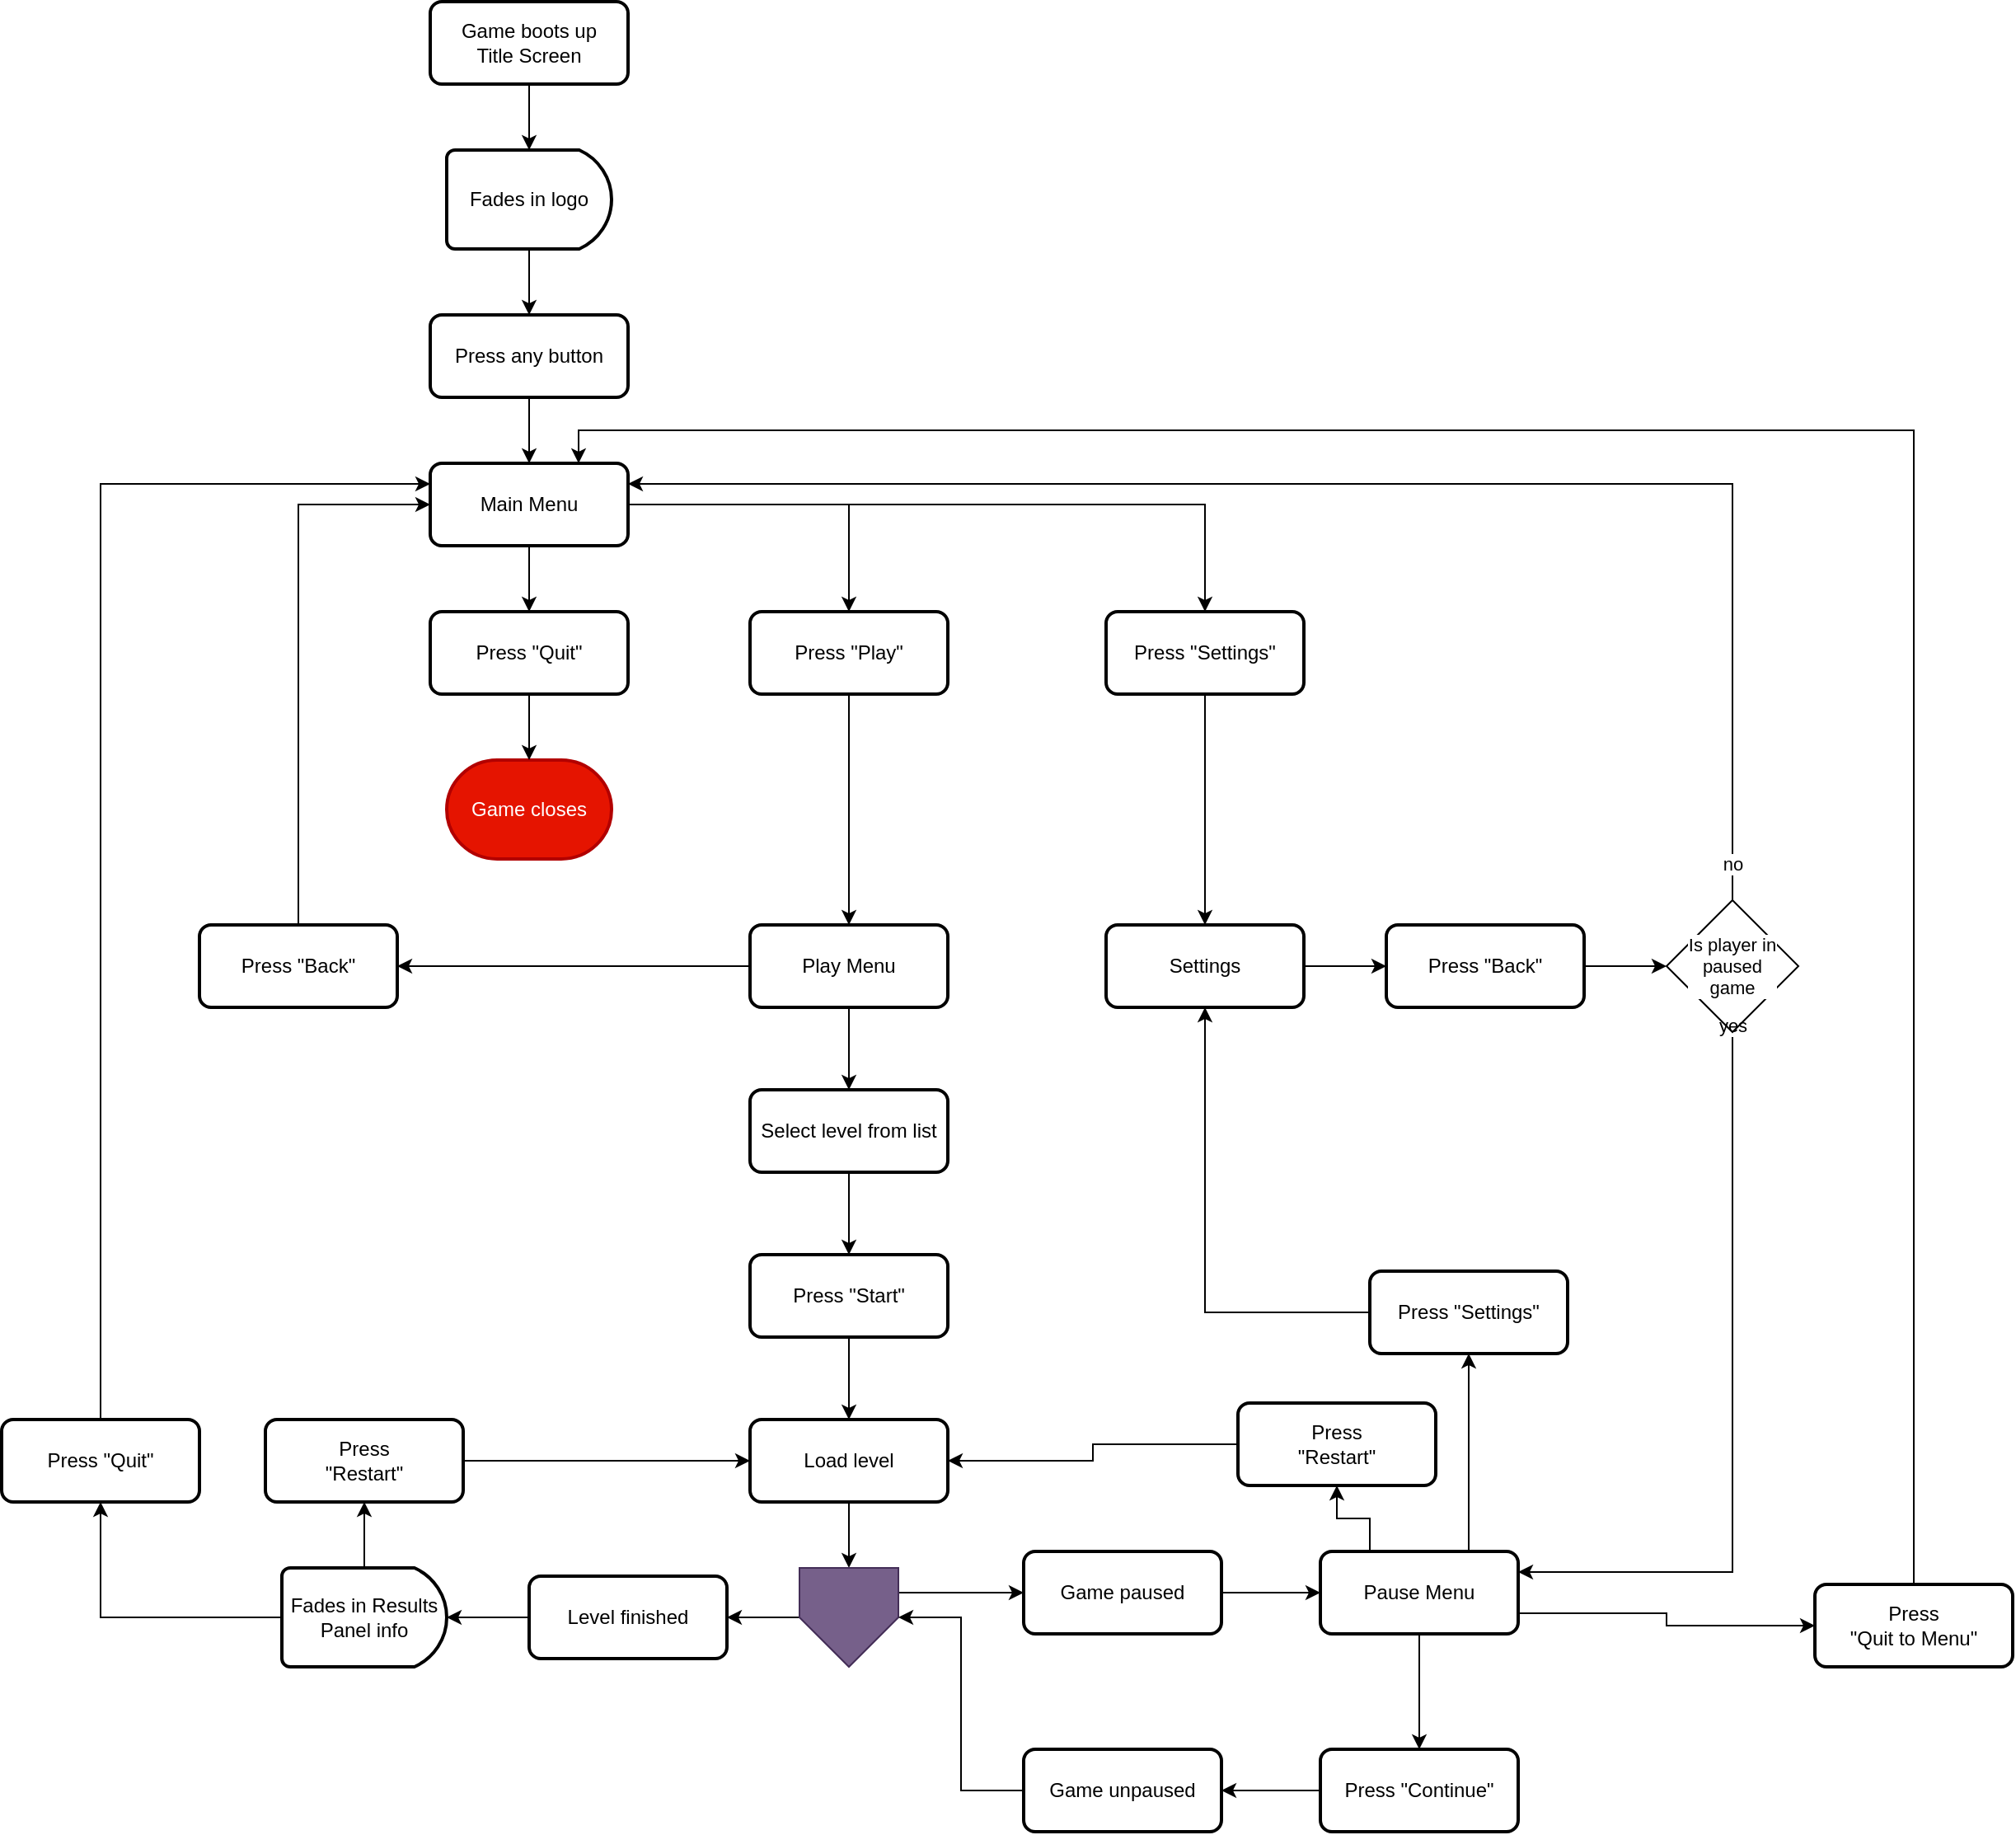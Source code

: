 <mxfile version="22.1.2" type="device">
  <diagram id="C5RBs43oDa-KdzZeNtuy" name="Page-1">
    <mxGraphModel dx="3217" dy="1407" grid="1" gridSize="10" guides="1" tooltips="1" connect="1" arrows="1" fold="1" page="1" pageScale="1" pageWidth="827" pageHeight="1169" math="0" shadow="0">
      <root>
        <mxCell id="WIyWlLk6GJQsqaUBKTNV-0" />
        <mxCell id="WIyWlLk6GJQsqaUBKTNV-1" parent="WIyWlLk6GJQsqaUBKTNV-0" />
        <mxCell id="J8oZv0oB2uVBY7ScQvHy-53" style="edgeStyle=orthogonalEdgeStyle;rounded=0;orthogonalLoop=1;jettySize=auto;html=1;" edge="1" parent="WIyWlLk6GJQsqaUBKTNV-1" source="J8oZv0oB2uVBY7ScQvHy-15" target="J8oZv0oB2uVBY7ScQvHy-52">
          <mxGeometry relative="1" as="geometry" />
        </mxCell>
        <mxCell id="J8oZv0oB2uVBY7ScQvHy-15" value="Fades in logo" style="strokeWidth=2;html=1;shape=mxgraph.flowchart.delay;whiteSpace=wrap;" vertex="1" parent="WIyWlLk6GJQsqaUBKTNV-1">
          <mxGeometry x="170" y="690" width="100" height="60" as="geometry" />
        </mxCell>
        <mxCell id="J8oZv0oB2uVBY7ScQvHy-82" style="edgeStyle=orthogonalEdgeStyle;shape=connector;rounded=0;orthogonalLoop=1;jettySize=auto;html=1;labelBackgroundColor=default;strokeColor=default;align=center;verticalAlign=middle;fontFamily=Helvetica;fontSize=11;fontColor=default;endArrow=classic;" edge="1" parent="WIyWlLk6GJQsqaUBKTNV-1" source="J8oZv0oB2uVBY7ScQvHy-19" target="J8oZv0oB2uVBY7ScQvHy-15">
          <mxGeometry relative="1" as="geometry" />
        </mxCell>
        <mxCell id="J8oZv0oB2uVBY7ScQvHy-19" value="Game boots up&lt;br&gt;Title Screen" style="rounded=1;whiteSpace=wrap;html=1;absoluteArcSize=1;arcSize=14;strokeWidth=2;" vertex="1" parent="WIyWlLk6GJQsqaUBKTNV-1">
          <mxGeometry x="160" y="600" width="120" height="50" as="geometry" />
        </mxCell>
        <mxCell id="J8oZv0oB2uVBY7ScQvHy-36" style="edgeStyle=orthogonalEdgeStyle;rounded=0;orthogonalLoop=1;jettySize=auto;html=1;" edge="1" parent="WIyWlLk6GJQsqaUBKTNV-1" source="J8oZv0oB2uVBY7ScQvHy-23" target="J8oZv0oB2uVBY7ScQvHy-97">
          <mxGeometry relative="1" as="geometry">
            <mxPoint x="710" y="960" as="targetPoint" />
          </mxGeometry>
        </mxCell>
        <mxCell id="J8oZv0oB2uVBY7ScQvHy-50" style="edgeStyle=orthogonalEdgeStyle;rounded=0;orthogonalLoop=1;jettySize=auto;html=1;" edge="1" parent="WIyWlLk6GJQsqaUBKTNV-1" source="J8oZv0oB2uVBY7ScQvHy-23" target="J8oZv0oB2uVBY7ScQvHy-47">
          <mxGeometry relative="1" as="geometry" />
        </mxCell>
        <mxCell id="J8oZv0oB2uVBY7ScQvHy-57" style="edgeStyle=orthogonalEdgeStyle;rounded=0;orthogonalLoop=1;jettySize=auto;html=1;" edge="1" parent="WIyWlLk6GJQsqaUBKTNV-1" source="J8oZv0oB2uVBY7ScQvHy-23" target="J8oZv0oB2uVBY7ScQvHy-55">
          <mxGeometry relative="1" as="geometry" />
        </mxCell>
        <mxCell id="J8oZv0oB2uVBY7ScQvHy-23" value="Main Menu" style="rounded=1;whiteSpace=wrap;html=1;absoluteArcSize=1;arcSize=14;strokeWidth=2;" vertex="1" parent="WIyWlLk6GJQsqaUBKTNV-1">
          <mxGeometry x="160" y="880" width="120" height="50" as="geometry" />
        </mxCell>
        <mxCell id="J8oZv0oB2uVBY7ScQvHy-33" value="Game closes" style="strokeWidth=2;html=1;shape=mxgraph.flowchart.terminator;whiteSpace=wrap;fillColor=#e51400;fontColor=#ffffff;strokeColor=#B20000;" vertex="1" parent="WIyWlLk6GJQsqaUBKTNV-1">
          <mxGeometry x="170" y="1060" width="100" height="60" as="geometry" />
        </mxCell>
        <mxCell id="J8oZv0oB2uVBY7ScQvHy-41" style="edgeStyle=orthogonalEdgeStyle;rounded=0;orthogonalLoop=1;jettySize=auto;html=1;" edge="1" parent="WIyWlLk6GJQsqaUBKTNV-1" source="J8oZv0oB2uVBY7ScQvHy-38" target="J8oZv0oB2uVBY7ScQvHy-58">
          <mxGeometry relative="1" as="geometry">
            <mxPoint x="126.2" y="1185" as="targetPoint" />
          </mxGeometry>
        </mxCell>
        <mxCell id="J8oZv0oB2uVBY7ScQvHy-60" style="edgeStyle=orthogonalEdgeStyle;rounded=0;orthogonalLoop=1;jettySize=auto;html=1;" edge="1" parent="WIyWlLk6GJQsqaUBKTNV-1" source="J8oZv0oB2uVBY7ScQvHy-38" target="J8oZv0oB2uVBY7ScQvHy-59">
          <mxGeometry relative="1" as="geometry" />
        </mxCell>
        <mxCell id="J8oZv0oB2uVBY7ScQvHy-38" value="Play Menu" style="rounded=1;whiteSpace=wrap;html=1;absoluteArcSize=1;arcSize=14;strokeWidth=2;" vertex="1" parent="WIyWlLk6GJQsqaUBKTNV-1">
          <mxGeometry x="354" y="1160" width="120" height="50" as="geometry" />
        </mxCell>
        <mxCell id="J8oZv0oB2uVBY7ScQvHy-43" style="edgeStyle=orthogonalEdgeStyle;rounded=0;orthogonalLoop=1;jettySize=auto;html=1;" edge="1" parent="WIyWlLk6GJQsqaUBKTNV-1" source="J8oZv0oB2uVBY7ScQvHy-58" target="J8oZv0oB2uVBY7ScQvHy-23">
          <mxGeometry relative="1" as="geometry">
            <mxPoint x="80" y="1155" as="sourcePoint" />
            <Array as="points">
              <mxPoint x="80" y="905" />
            </Array>
          </mxGeometry>
        </mxCell>
        <mxCell id="J8oZv0oB2uVBY7ScQvHy-51" style="edgeStyle=orthogonalEdgeStyle;rounded=0;orthogonalLoop=1;jettySize=auto;html=1;" edge="1" parent="WIyWlLk6GJQsqaUBKTNV-1" source="J8oZv0oB2uVBY7ScQvHy-47" target="J8oZv0oB2uVBY7ScQvHy-33">
          <mxGeometry relative="1" as="geometry" />
        </mxCell>
        <mxCell id="J8oZv0oB2uVBY7ScQvHy-47" value="Press &quot;Quit&quot;" style="rounded=1;whiteSpace=wrap;html=1;absoluteArcSize=1;arcSize=14;strokeWidth=2;" vertex="1" parent="WIyWlLk6GJQsqaUBKTNV-1">
          <mxGeometry x="160" y="970" width="120" height="50" as="geometry" />
        </mxCell>
        <mxCell id="J8oZv0oB2uVBY7ScQvHy-54" style="edgeStyle=orthogonalEdgeStyle;rounded=0;orthogonalLoop=1;jettySize=auto;html=1;" edge="1" parent="WIyWlLk6GJQsqaUBKTNV-1" source="J8oZv0oB2uVBY7ScQvHy-52" target="J8oZv0oB2uVBY7ScQvHy-23">
          <mxGeometry relative="1" as="geometry" />
        </mxCell>
        <mxCell id="J8oZv0oB2uVBY7ScQvHy-52" value="Press any button" style="rounded=1;whiteSpace=wrap;html=1;absoluteArcSize=1;arcSize=14;strokeWidth=2;" vertex="1" parent="WIyWlLk6GJQsqaUBKTNV-1">
          <mxGeometry x="160" y="790" width="120" height="50" as="geometry" />
        </mxCell>
        <mxCell id="J8oZv0oB2uVBY7ScQvHy-56" style="edgeStyle=orthogonalEdgeStyle;rounded=0;orthogonalLoop=1;jettySize=auto;html=1;" edge="1" parent="WIyWlLk6GJQsqaUBKTNV-1" source="J8oZv0oB2uVBY7ScQvHy-55" target="J8oZv0oB2uVBY7ScQvHy-38">
          <mxGeometry relative="1" as="geometry" />
        </mxCell>
        <mxCell id="J8oZv0oB2uVBY7ScQvHy-55" value="Press &quot;Play&quot;" style="rounded=1;whiteSpace=wrap;html=1;absoluteArcSize=1;arcSize=14;strokeWidth=2;" vertex="1" parent="WIyWlLk6GJQsqaUBKTNV-1">
          <mxGeometry x="354" y="970" width="120" height="50" as="geometry" />
        </mxCell>
        <mxCell id="J8oZv0oB2uVBY7ScQvHy-58" value="Press &quot;Back&quot;" style="rounded=1;whiteSpace=wrap;html=1;absoluteArcSize=1;arcSize=14;strokeWidth=2;" vertex="1" parent="WIyWlLk6GJQsqaUBKTNV-1">
          <mxGeometry x="20" y="1160" width="120" height="50" as="geometry" />
        </mxCell>
        <mxCell id="J8oZv0oB2uVBY7ScQvHy-63" style="edgeStyle=orthogonalEdgeStyle;rounded=0;orthogonalLoop=1;jettySize=auto;html=1;" edge="1" parent="WIyWlLk6GJQsqaUBKTNV-1" source="J8oZv0oB2uVBY7ScQvHy-59" target="J8oZv0oB2uVBY7ScQvHy-62">
          <mxGeometry relative="1" as="geometry" />
        </mxCell>
        <mxCell id="J8oZv0oB2uVBY7ScQvHy-59" value="Select level from list" style="rounded=1;whiteSpace=wrap;html=1;absoluteArcSize=1;arcSize=14;strokeWidth=2;" vertex="1" parent="WIyWlLk6GJQsqaUBKTNV-1">
          <mxGeometry x="354" y="1260" width="120" height="50" as="geometry" />
        </mxCell>
        <mxCell id="J8oZv0oB2uVBY7ScQvHy-83" style="edgeStyle=orthogonalEdgeStyle;shape=connector;rounded=0;orthogonalLoop=1;jettySize=auto;html=1;labelBackgroundColor=default;strokeColor=default;align=center;verticalAlign=middle;fontFamily=Helvetica;fontSize=11;fontColor=default;endArrow=classic;" edge="1" parent="WIyWlLk6GJQsqaUBKTNV-1" source="J8oZv0oB2uVBY7ScQvHy-62" target="J8oZv0oB2uVBY7ScQvHy-65">
          <mxGeometry relative="1" as="geometry" />
        </mxCell>
        <mxCell id="J8oZv0oB2uVBY7ScQvHy-62" value="Press &quot;Start&quot;" style="rounded=1;whiteSpace=wrap;html=1;absoluteArcSize=1;arcSize=14;strokeWidth=2;" vertex="1" parent="WIyWlLk6GJQsqaUBKTNV-1">
          <mxGeometry x="354" y="1360" width="120" height="50" as="geometry" />
        </mxCell>
        <mxCell id="J8oZv0oB2uVBY7ScQvHy-124" style="edgeStyle=orthogonalEdgeStyle;shape=connector;rounded=0;orthogonalLoop=1;jettySize=auto;html=1;labelBackgroundColor=default;strokeColor=default;align=center;verticalAlign=middle;fontFamily=Helvetica;fontSize=11;fontColor=default;endArrow=classic;" edge="1" parent="WIyWlLk6GJQsqaUBKTNV-1" source="J8oZv0oB2uVBY7ScQvHy-65" target="J8oZv0oB2uVBY7ScQvHy-86">
          <mxGeometry relative="1" as="geometry" />
        </mxCell>
        <mxCell id="J8oZv0oB2uVBY7ScQvHy-65" value="Load level" style="rounded=1;whiteSpace=wrap;html=1;absoluteArcSize=1;arcSize=14;strokeWidth=2;" vertex="1" parent="WIyWlLk6GJQsqaUBKTNV-1">
          <mxGeometry x="354" y="1460" width="120" height="50" as="geometry" />
        </mxCell>
        <mxCell id="J8oZv0oB2uVBY7ScQvHy-101" style="edgeStyle=orthogonalEdgeStyle;shape=connector;rounded=0;orthogonalLoop=1;jettySize=auto;html=1;labelBackgroundColor=default;strokeColor=default;align=center;verticalAlign=middle;fontFamily=Helvetica;fontSize=11;fontColor=default;endArrow=classic;exitX=1;exitY=0.25;exitDx=0;exitDy=0;" edge="1" parent="WIyWlLk6GJQsqaUBKTNV-1" source="J8oZv0oB2uVBY7ScQvHy-86" target="J8oZv0oB2uVBY7ScQvHy-88">
          <mxGeometry relative="1" as="geometry" />
        </mxCell>
        <mxCell id="J8oZv0oB2uVBY7ScQvHy-127" style="edgeStyle=orthogonalEdgeStyle;shape=connector;rounded=0;orthogonalLoop=1;jettySize=auto;html=1;labelBackgroundColor=default;strokeColor=default;align=center;verticalAlign=middle;fontFamily=Helvetica;fontSize=11;fontColor=default;endArrow=classic;" edge="1" parent="WIyWlLk6GJQsqaUBKTNV-1" source="J8oZv0oB2uVBY7ScQvHy-86" target="J8oZv0oB2uVBY7ScQvHy-90">
          <mxGeometry relative="1" as="geometry">
            <mxPoint x="290" y="1580" as="targetPoint" />
          </mxGeometry>
        </mxCell>
        <mxCell id="J8oZv0oB2uVBY7ScQvHy-86" value="Level Gameplay" style="verticalLabelPosition=bottom;verticalAlign=top;html=1;shape=offPageConnector;rounded=0;size=0.5;labelBackgroundColor=default;align=center;fontFamily=Helvetica;fontSize=11;fontColor=#ffffff;fillColor=#76608a;strokeColor=#432D57;" vertex="1" parent="WIyWlLk6GJQsqaUBKTNV-1">
          <mxGeometry x="384" y="1550" width="60" height="60" as="geometry" />
        </mxCell>
        <mxCell id="J8oZv0oB2uVBY7ScQvHy-102" style="edgeStyle=orthogonalEdgeStyle;shape=connector;rounded=0;orthogonalLoop=1;jettySize=auto;html=1;labelBackgroundColor=default;strokeColor=default;align=center;verticalAlign=middle;fontFamily=Helvetica;fontSize=11;fontColor=default;endArrow=classic;" edge="1" parent="WIyWlLk6GJQsqaUBKTNV-1" source="J8oZv0oB2uVBY7ScQvHy-88" target="J8oZv0oB2uVBY7ScQvHy-92">
          <mxGeometry relative="1" as="geometry" />
        </mxCell>
        <mxCell id="J8oZv0oB2uVBY7ScQvHy-88" value="Game paused" style="rounded=1;whiteSpace=wrap;html=1;absoluteArcSize=1;arcSize=14;strokeWidth=2;" vertex="1" parent="WIyWlLk6GJQsqaUBKTNV-1">
          <mxGeometry x="520" y="1540" width="120" height="50" as="geometry" />
        </mxCell>
        <mxCell id="J8oZv0oB2uVBY7ScQvHy-130" style="edgeStyle=orthogonalEdgeStyle;shape=connector;rounded=0;orthogonalLoop=1;jettySize=auto;html=1;labelBackgroundColor=default;strokeColor=default;align=center;verticalAlign=middle;fontFamily=Helvetica;fontSize=11;fontColor=default;endArrow=classic;" edge="1" parent="WIyWlLk6GJQsqaUBKTNV-1" source="J8oZv0oB2uVBY7ScQvHy-90" target="J8oZv0oB2uVBY7ScQvHy-128">
          <mxGeometry relative="1" as="geometry">
            <mxPoint x="180" y="1580" as="targetPoint" />
          </mxGeometry>
        </mxCell>
        <mxCell id="J8oZv0oB2uVBY7ScQvHy-90" value="Level finished" style="rounded=1;whiteSpace=wrap;html=1;absoluteArcSize=1;arcSize=14;strokeWidth=2;" vertex="1" parent="WIyWlLk6GJQsqaUBKTNV-1">
          <mxGeometry x="220" y="1555" width="120" height="50" as="geometry" />
        </mxCell>
        <mxCell id="J8oZv0oB2uVBY7ScQvHy-103" style="edgeStyle=orthogonalEdgeStyle;shape=connector;rounded=0;orthogonalLoop=1;jettySize=auto;html=1;labelBackgroundColor=default;strokeColor=default;align=center;verticalAlign=middle;fontFamily=Helvetica;fontSize=11;fontColor=default;endArrow=classic;" edge="1" parent="WIyWlLk6GJQsqaUBKTNV-1" source="J8oZv0oB2uVBY7ScQvHy-92" target="J8oZv0oB2uVBY7ScQvHy-93">
          <mxGeometry relative="1" as="geometry" />
        </mxCell>
        <mxCell id="J8oZv0oB2uVBY7ScQvHy-107" style="edgeStyle=orthogonalEdgeStyle;shape=connector;rounded=0;orthogonalLoop=1;jettySize=auto;html=1;labelBackgroundColor=default;strokeColor=default;align=center;verticalAlign=middle;fontFamily=Helvetica;fontSize=11;fontColor=default;endArrow=classic;exitX=0.75;exitY=0;exitDx=0;exitDy=0;" edge="1" parent="WIyWlLk6GJQsqaUBKTNV-1" source="J8oZv0oB2uVBY7ScQvHy-92" target="J8oZv0oB2uVBY7ScQvHy-95">
          <mxGeometry relative="1" as="geometry" />
        </mxCell>
        <mxCell id="J8oZv0oB2uVBY7ScQvHy-119" style="edgeStyle=orthogonalEdgeStyle;shape=connector;rounded=0;orthogonalLoop=1;jettySize=auto;html=1;exitX=1;exitY=0.75;exitDx=0;exitDy=0;labelBackgroundColor=default;strokeColor=default;align=center;verticalAlign=middle;fontFamily=Helvetica;fontSize=11;fontColor=default;endArrow=classic;" edge="1" parent="WIyWlLk6GJQsqaUBKTNV-1" source="J8oZv0oB2uVBY7ScQvHy-92" target="J8oZv0oB2uVBY7ScQvHy-120">
          <mxGeometry relative="1" as="geometry">
            <mxPoint x="1020" y="1592.087" as="targetPoint" />
          </mxGeometry>
        </mxCell>
        <mxCell id="J8oZv0oB2uVBY7ScQvHy-122" style="edgeStyle=orthogonalEdgeStyle;shape=connector;rounded=0;orthogonalLoop=1;jettySize=auto;html=1;exitX=0.25;exitY=0;exitDx=0;exitDy=0;labelBackgroundColor=default;strokeColor=default;align=center;verticalAlign=middle;fontFamily=Helvetica;fontSize=11;fontColor=default;endArrow=classic;" edge="1" parent="WIyWlLk6GJQsqaUBKTNV-1" source="J8oZv0oB2uVBY7ScQvHy-92" target="J8oZv0oB2uVBY7ScQvHy-121">
          <mxGeometry relative="1" as="geometry" />
        </mxCell>
        <mxCell id="J8oZv0oB2uVBY7ScQvHy-92" value="Pause Menu" style="rounded=1;whiteSpace=wrap;html=1;absoluteArcSize=1;arcSize=14;strokeWidth=2;" vertex="1" parent="WIyWlLk6GJQsqaUBKTNV-1">
          <mxGeometry x="700" y="1540" width="120" height="50" as="geometry" />
        </mxCell>
        <mxCell id="J8oZv0oB2uVBY7ScQvHy-104" style="edgeStyle=orthogonalEdgeStyle;shape=connector;rounded=0;orthogonalLoop=1;jettySize=auto;html=1;labelBackgroundColor=default;strokeColor=default;align=center;verticalAlign=middle;fontFamily=Helvetica;fontSize=11;fontColor=default;endArrow=classic;" edge="1" parent="WIyWlLk6GJQsqaUBKTNV-1" source="J8oZv0oB2uVBY7ScQvHy-93" target="J8oZv0oB2uVBY7ScQvHy-94">
          <mxGeometry relative="1" as="geometry" />
        </mxCell>
        <mxCell id="J8oZv0oB2uVBY7ScQvHy-93" value="Press &quot;Continue&quot;" style="rounded=1;whiteSpace=wrap;html=1;absoluteArcSize=1;arcSize=14;strokeWidth=2;" vertex="1" parent="WIyWlLk6GJQsqaUBKTNV-1">
          <mxGeometry x="700" y="1660" width="120" height="50" as="geometry" />
        </mxCell>
        <mxCell id="J8oZv0oB2uVBY7ScQvHy-106" style="edgeStyle=orthogonalEdgeStyle;shape=connector;rounded=0;orthogonalLoop=1;jettySize=auto;html=1;entryX=1;entryY=0.5;entryDx=0;entryDy=0;labelBackgroundColor=default;strokeColor=default;align=center;verticalAlign=middle;fontFamily=Helvetica;fontSize=11;fontColor=default;endArrow=classic;" edge="1" parent="WIyWlLk6GJQsqaUBKTNV-1" source="J8oZv0oB2uVBY7ScQvHy-94" target="J8oZv0oB2uVBY7ScQvHy-86">
          <mxGeometry relative="1" as="geometry" />
        </mxCell>
        <mxCell id="J8oZv0oB2uVBY7ScQvHy-94" value="Game unpaused" style="rounded=1;whiteSpace=wrap;html=1;absoluteArcSize=1;arcSize=14;strokeWidth=2;" vertex="1" parent="WIyWlLk6GJQsqaUBKTNV-1">
          <mxGeometry x="520" y="1660" width="120" height="50" as="geometry" />
        </mxCell>
        <mxCell id="J8oZv0oB2uVBY7ScQvHy-99" style="edgeStyle=orthogonalEdgeStyle;shape=connector;rounded=0;orthogonalLoop=1;jettySize=auto;html=1;labelBackgroundColor=default;strokeColor=default;align=center;verticalAlign=middle;fontFamily=Helvetica;fontSize=11;fontColor=default;endArrow=classic;" edge="1" parent="WIyWlLk6GJQsqaUBKTNV-1" source="J8oZv0oB2uVBY7ScQvHy-95" target="J8oZv0oB2uVBY7ScQvHy-98">
          <mxGeometry relative="1" as="geometry" />
        </mxCell>
        <mxCell id="J8oZv0oB2uVBY7ScQvHy-95" value="Press &quot;Settings&quot;" style="rounded=1;whiteSpace=wrap;html=1;absoluteArcSize=1;arcSize=14;strokeWidth=2;" vertex="1" parent="WIyWlLk6GJQsqaUBKTNV-1">
          <mxGeometry x="730" y="1370" width="120" height="50" as="geometry" />
        </mxCell>
        <mxCell id="J8oZv0oB2uVBY7ScQvHy-100" style="edgeStyle=orthogonalEdgeStyle;shape=connector;rounded=0;orthogonalLoop=1;jettySize=auto;html=1;labelBackgroundColor=default;strokeColor=default;align=center;verticalAlign=middle;fontFamily=Helvetica;fontSize=11;fontColor=default;endArrow=classic;" edge="1" parent="WIyWlLk6GJQsqaUBKTNV-1" source="J8oZv0oB2uVBY7ScQvHy-97" target="J8oZv0oB2uVBY7ScQvHy-98">
          <mxGeometry relative="1" as="geometry" />
        </mxCell>
        <mxCell id="J8oZv0oB2uVBY7ScQvHy-97" value="Press &quot;Settings&quot;" style="rounded=1;whiteSpace=wrap;html=1;absoluteArcSize=1;arcSize=14;strokeWidth=2;" vertex="1" parent="WIyWlLk6GJQsqaUBKTNV-1">
          <mxGeometry x="570" y="970" width="120" height="50" as="geometry" />
        </mxCell>
        <mxCell id="J8oZv0oB2uVBY7ScQvHy-110" style="edgeStyle=orthogonalEdgeStyle;shape=connector;rounded=0;orthogonalLoop=1;jettySize=auto;html=1;labelBackgroundColor=default;strokeColor=default;align=center;verticalAlign=middle;fontFamily=Helvetica;fontSize=11;fontColor=default;endArrow=classic;" edge="1" parent="WIyWlLk6GJQsqaUBKTNV-1" source="J8oZv0oB2uVBY7ScQvHy-98" target="J8oZv0oB2uVBY7ScQvHy-109">
          <mxGeometry relative="1" as="geometry" />
        </mxCell>
        <mxCell id="J8oZv0oB2uVBY7ScQvHy-98" value="Settings" style="rounded=1;whiteSpace=wrap;html=1;absoluteArcSize=1;arcSize=14;strokeWidth=2;" vertex="1" parent="WIyWlLk6GJQsqaUBKTNV-1">
          <mxGeometry x="570" y="1160" width="120" height="50" as="geometry" />
        </mxCell>
        <mxCell id="J8oZv0oB2uVBY7ScQvHy-116" style="edgeStyle=orthogonalEdgeStyle;shape=connector;rounded=0;orthogonalLoop=1;jettySize=auto;html=1;labelBackgroundColor=default;strokeColor=default;align=center;verticalAlign=middle;fontFamily=Helvetica;fontSize=11;fontColor=default;endArrow=classic;" edge="1" parent="WIyWlLk6GJQsqaUBKTNV-1" source="J8oZv0oB2uVBY7ScQvHy-109" target="J8oZv0oB2uVBY7ScQvHy-111">
          <mxGeometry relative="1" as="geometry" />
        </mxCell>
        <mxCell id="J8oZv0oB2uVBY7ScQvHy-109" value="Press &quot;Back&quot;" style="rounded=1;whiteSpace=wrap;html=1;absoluteArcSize=1;arcSize=14;strokeWidth=2;" vertex="1" parent="WIyWlLk6GJQsqaUBKTNV-1">
          <mxGeometry x="740" y="1160" width="120" height="50" as="geometry" />
        </mxCell>
        <mxCell id="J8oZv0oB2uVBY7ScQvHy-114" style="edgeStyle=orthogonalEdgeStyle;shape=connector;rounded=0;orthogonalLoop=1;jettySize=auto;html=1;exitX=0.5;exitY=1;exitDx=0;exitDy=0;entryX=1;entryY=0.25;entryDx=0;entryDy=0;labelBackgroundColor=default;strokeColor=default;align=center;verticalAlign=middle;fontFamily=Helvetica;fontSize=11;fontColor=default;endArrow=classic;" edge="1" parent="WIyWlLk6GJQsqaUBKTNV-1" source="J8oZv0oB2uVBY7ScQvHy-111" target="J8oZv0oB2uVBY7ScQvHy-92">
          <mxGeometry relative="1" as="geometry" />
        </mxCell>
        <mxCell id="J8oZv0oB2uVBY7ScQvHy-115" value="yes" style="edgeLabel;html=1;align=center;verticalAlign=middle;resizable=0;points=[];fontSize=11;fontFamily=Helvetica;fontColor=default;" vertex="1" connectable="0" parent="J8oZv0oB2uVBY7ScQvHy-114">
          <mxGeometry x="0.402" y="-2" relative="1" as="geometry">
            <mxPoint x="2" y="-325" as="offset" />
          </mxGeometry>
        </mxCell>
        <mxCell id="J8oZv0oB2uVBY7ScQvHy-117" style="edgeStyle=orthogonalEdgeStyle;shape=connector;rounded=0;orthogonalLoop=1;jettySize=auto;html=1;exitX=0.5;exitY=0;exitDx=0;exitDy=0;entryX=1;entryY=0.25;entryDx=0;entryDy=0;labelBackgroundColor=default;strokeColor=default;align=center;verticalAlign=middle;fontFamily=Helvetica;fontSize=11;fontColor=default;endArrow=classic;" edge="1" parent="WIyWlLk6GJQsqaUBKTNV-1" source="J8oZv0oB2uVBY7ScQvHy-111" target="J8oZv0oB2uVBY7ScQvHy-23">
          <mxGeometry relative="1" as="geometry" />
        </mxCell>
        <mxCell id="J8oZv0oB2uVBY7ScQvHy-118" value="no" style="edgeLabel;html=1;align=center;verticalAlign=middle;resizable=0;points=[];fontSize=11;fontFamily=Helvetica;fontColor=default;" vertex="1" connectable="0" parent="J8oZv0oB2uVBY7ScQvHy-117">
          <mxGeometry x="-0.951" y="2" relative="1" as="geometry">
            <mxPoint x="2" as="offset" />
          </mxGeometry>
        </mxCell>
        <mxCell id="J8oZv0oB2uVBY7ScQvHy-111" value="Is player in&lt;br&gt;paused&lt;br&gt;game" style="rhombus;whiteSpace=wrap;html=1;labelBackgroundColor=default;align=center;verticalAlign=middle;fontFamily=Helvetica;fontSize=11;fontColor=default;fillColor=none;gradientColor=none;" vertex="1" parent="WIyWlLk6GJQsqaUBKTNV-1">
          <mxGeometry x="910" y="1145" width="80" height="80" as="geometry" />
        </mxCell>
        <mxCell id="J8oZv0oB2uVBY7ScQvHy-126" style="edgeStyle=orthogonalEdgeStyle;shape=connector;rounded=0;orthogonalLoop=1;jettySize=auto;html=1;exitX=0.5;exitY=0;exitDx=0;exitDy=0;entryX=0.75;entryY=0;entryDx=0;entryDy=0;labelBackgroundColor=default;strokeColor=default;align=center;verticalAlign=middle;fontFamily=Helvetica;fontSize=11;fontColor=default;endArrow=classic;" edge="1" parent="WIyWlLk6GJQsqaUBKTNV-1" source="J8oZv0oB2uVBY7ScQvHy-120" target="J8oZv0oB2uVBY7ScQvHy-23">
          <mxGeometry relative="1" as="geometry" />
        </mxCell>
        <mxCell id="J8oZv0oB2uVBY7ScQvHy-120" value="Press &lt;br&gt;&quot;Quit to Menu&quot;" style="rounded=1;whiteSpace=wrap;html=1;absoluteArcSize=1;arcSize=14;strokeWidth=2;" vertex="1" parent="WIyWlLk6GJQsqaUBKTNV-1">
          <mxGeometry x="1000" y="1560" width="120" height="50" as="geometry" />
        </mxCell>
        <mxCell id="J8oZv0oB2uVBY7ScQvHy-123" style="edgeStyle=orthogonalEdgeStyle;shape=connector;rounded=0;orthogonalLoop=1;jettySize=auto;html=1;labelBackgroundColor=default;strokeColor=default;align=center;verticalAlign=middle;fontFamily=Helvetica;fontSize=11;fontColor=default;endArrow=classic;" edge="1" parent="WIyWlLk6GJQsqaUBKTNV-1" source="J8oZv0oB2uVBY7ScQvHy-121" target="J8oZv0oB2uVBY7ScQvHy-65">
          <mxGeometry relative="1" as="geometry" />
        </mxCell>
        <mxCell id="J8oZv0oB2uVBY7ScQvHy-121" value="Press &lt;br&gt;&quot;Restart&quot;" style="rounded=1;whiteSpace=wrap;html=1;absoluteArcSize=1;arcSize=14;strokeWidth=2;" vertex="1" parent="WIyWlLk6GJQsqaUBKTNV-1">
          <mxGeometry x="650" y="1450" width="120" height="50" as="geometry" />
        </mxCell>
        <mxCell id="J8oZv0oB2uVBY7ScQvHy-131" style="edgeStyle=orthogonalEdgeStyle;shape=connector;rounded=0;orthogonalLoop=1;jettySize=auto;html=1;labelBackgroundColor=default;strokeColor=default;align=center;verticalAlign=middle;fontFamily=Helvetica;fontSize=11;fontColor=default;endArrow=classic;" edge="1" parent="WIyWlLk6GJQsqaUBKTNV-1" source="J8oZv0oB2uVBY7ScQvHy-128" target="J8oZv0oB2uVBY7ScQvHy-133">
          <mxGeometry relative="1" as="geometry">
            <mxPoint x="120" y="1490" as="targetPoint" />
          </mxGeometry>
        </mxCell>
        <mxCell id="J8oZv0oB2uVBY7ScQvHy-135" style="edgeStyle=orthogonalEdgeStyle;shape=connector;rounded=0;orthogonalLoop=1;jettySize=auto;html=1;labelBackgroundColor=default;strokeColor=default;align=center;verticalAlign=middle;fontFamily=Helvetica;fontSize=11;fontColor=default;endArrow=classic;" edge="1" parent="WIyWlLk6GJQsqaUBKTNV-1" source="J8oZv0oB2uVBY7ScQvHy-128" target="J8oZv0oB2uVBY7ScQvHy-132">
          <mxGeometry relative="1" as="geometry" />
        </mxCell>
        <mxCell id="J8oZv0oB2uVBY7ScQvHy-128" value="Fades in Results Panel info" style="strokeWidth=2;html=1;shape=mxgraph.flowchart.delay;whiteSpace=wrap;" vertex="1" parent="WIyWlLk6GJQsqaUBKTNV-1">
          <mxGeometry x="70" y="1550" width="100" height="60" as="geometry" />
        </mxCell>
        <mxCell id="J8oZv0oB2uVBY7ScQvHy-136" style="edgeStyle=orthogonalEdgeStyle;shape=connector;rounded=0;orthogonalLoop=1;jettySize=auto;html=1;entryX=0;entryY=0.25;entryDx=0;entryDy=0;labelBackgroundColor=default;strokeColor=default;align=center;verticalAlign=middle;fontFamily=Helvetica;fontSize=11;fontColor=default;endArrow=classic;exitX=0.5;exitY=0;exitDx=0;exitDy=0;" edge="1" parent="WIyWlLk6GJQsqaUBKTNV-1" source="J8oZv0oB2uVBY7ScQvHy-132" target="J8oZv0oB2uVBY7ScQvHy-23">
          <mxGeometry relative="1" as="geometry" />
        </mxCell>
        <mxCell id="J8oZv0oB2uVBY7ScQvHy-132" value="Press &quot;Quit&quot;" style="rounded=1;whiteSpace=wrap;html=1;absoluteArcSize=1;arcSize=14;strokeWidth=2;" vertex="1" parent="WIyWlLk6GJQsqaUBKTNV-1">
          <mxGeometry x="-100" y="1460" width="120" height="50" as="geometry" />
        </mxCell>
        <mxCell id="J8oZv0oB2uVBY7ScQvHy-134" style="edgeStyle=orthogonalEdgeStyle;shape=connector;rounded=0;orthogonalLoop=1;jettySize=auto;html=1;labelBackgroundColor=default;strokeColor=default;align=center;verticalAlign=middle;fontFamily=Helvetica;fontSize=11;fontColor=default;endArrow=classic;" edge="1" parent="WIyWlLk6GJQsqaUBKTNV-1" source="J8oZv0oB2uVBY7ScQvHy-133" target="J8oZv0oB2uVBY7ScQvHy-65">
          <mxGeometry relative="1" as="geometry" />
        </mxCell>
        <mxCell id="J8oZv0oB2uVBY7ScQvHy-133" value="Press &lt;br&gt;&quot;Restart&quot;" style="rounded=1;whiteSpace=wrap;html=1;absoluteArcSize=1;arcSize=14;strokeWidth=2;" vertex="1" parent="WIyWlLk6GJQsqaUBKTNV-1">
          <mxGeometry x="60" y="1460" width="120" height="50" as="geometry" />
        </mxCell>
      </root>
    </mxGraphModel>
  </diagram>
</mxfile>
